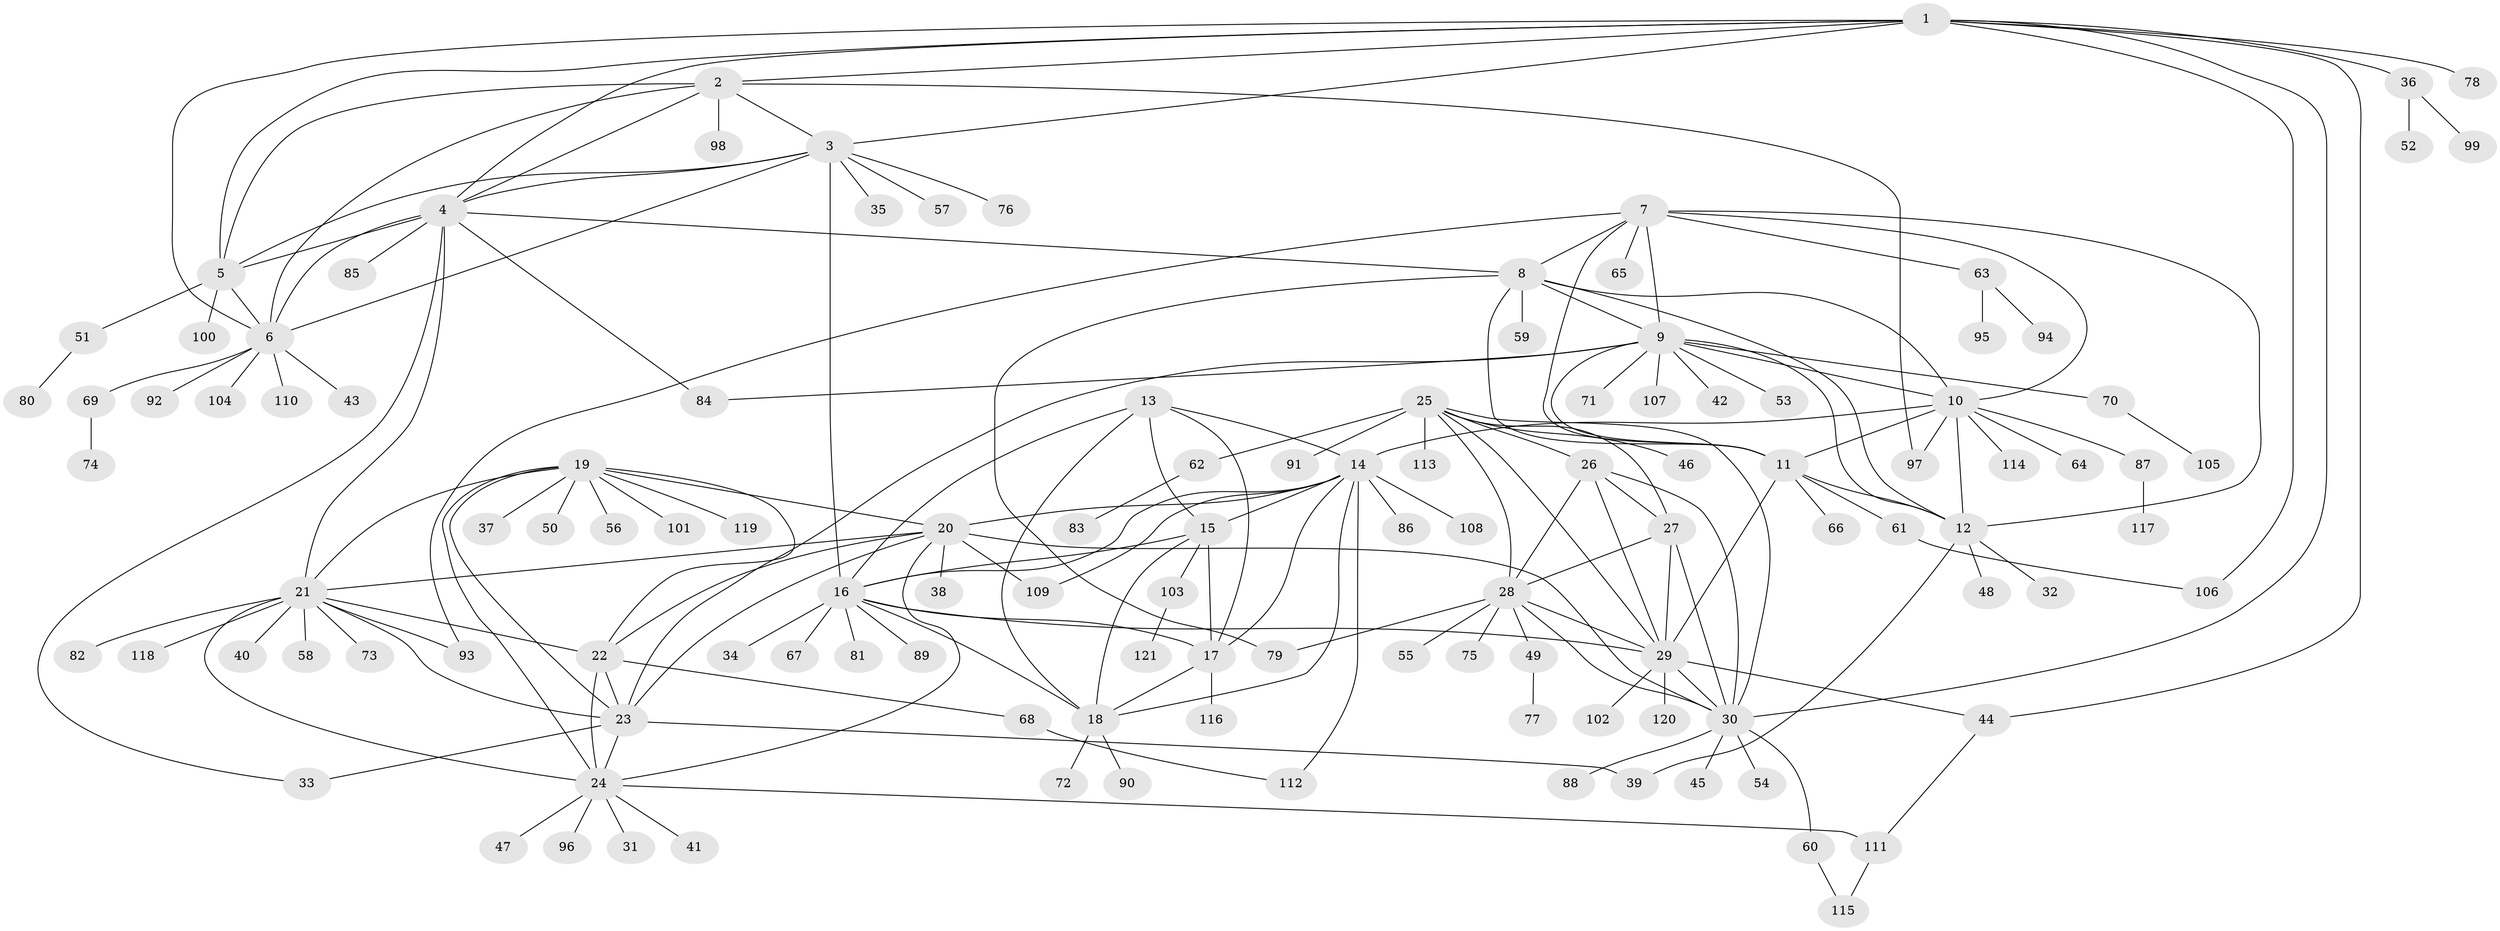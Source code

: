 // coarse degree distribution, {4: 0.05555555555555555, 1: 0.7777777777777778, 19: 0.027777777777777776, 7: 0.027777777777777776, 6: 0.05555555555555555, 2: 0.05555555555555555}
// Generated by graph-tools (version 1.1) at 2025/59/03/04/25 21:59:08]
// undirected, 121 vertices, 188 edges
graph export_dot {
graph [start="1"]
  node [color=gray90,style=filled];
  1;
  2;
  3;
  4;
  5;
  6;
  7;
  8;
  9;
  10;
  11;
  12;
  13;
  14;
  15;
  16;
  17;
  18;
  19;
  20;
  21;
  22;
  23;
  24;
  25;
  26;
  27;
  28;
  29;
  30;
  31;
  32;
  33;
  34;
  35;
  36;
  37;
  38;
  39;
  40;
  41;
  42;
  43;
  44;
  45;
  46;
  47;
  48;
  49;
  50;
  51;
  52;
  53;
  54;
  55;
  56;
  57;
  58;
  59;
  60;
  61;
  62;
  63;
  64;
  65;
  66;
  67;
  68;
  69;
  70;
  71;
  72;
  73;
  74;
  75;
  76;
  77;
  78;
  79;
  80;
  81;
  82;
  83;
  84;
  85;
  86;
  87;
  88;
  89;
  90;
  91;
  92;
  93;
  94;
  95;
  96;
  97;
  98;
  99;
  100;
  101;
  102;
  103;
  104;
  105;
  106;
  107;
  108;
  109;
  110;
  111;
  112;
  113;
  114;
  115;
  116;
  117;
  118;
  119;
  120;
  121;
  1 -- 2;
  1 -- 3;
  1 -- 4;
  1 -- 5;
  1 -- 6;
  1 -- 30;
  1 -- 36;
  1 -- 44;
  1 -- 78;
  1 -- 106;
  2 -- 3;
  2 -- 4;
  2 -- 5;
  2 -- 6;
  2 -- 97;
  2 -- 98;
  3 -- 4;
  3 -- 5;
  3 -- 6;
  3 -- 16;
  3 -- 35;
  3 -- 57;
  3 -- 76;
  4 -- 5;
  4 -- 6;
  4 -- 8;
  4 -- 21;
  4 -- 33;
  4 -- 84;
  4 -- 85;
  5 -- 6;
  5 -- 51;
  5 -- 100;
  6 -- 43;
  6 -- 69;
  6 -- 92;
  6 -- 104;
  6 -- 110;
  7 -- 8;
  7 -- 9;
  7 -- 10;
  7 -- 11;
  7 -- 12;
  7 -- 63;
  7 -- 65;
  7 -- 93;
  8 -- 9;
  8 -- 10;
  8 -- 11;
  8 -- 12;
  8 -- 59;
  8 -- 79;
  9 -- 10;
  9 -- 11;
  9 -- 12;
  9 -- 23;
  9 -- 42;
  9 -- 53;
  9 -- 70;
  9 -- 71;
  9 -- 84;
  9 -- 107;
  10 -- 11;
  10 -- 12;
  10 -- 14;
  10 -- 64;
  10 -- 87;
  10 -- 97;
  10 -- 114;
  11 -- 12;
  11 -- 29;
  11 -- 61;
  11 -- 66;
  12 -- 32;
  12 -- 39;
  12 -- 48;
  13 -- 14;
  13 -- 15;
  13 -- 16;
  13 -- 17;
  13 -- 18;
  14 -- 15;
  14 -- 16;
  14 -- 17;
  14 -- 18;
  14 -- 20;
  14 -- 86;
  14 -- 108;
  14 -- 109;
  14 -- 112;
  15 -- 16;
  15 -- 17;
  15 -- 18;
  15 -- 103;
  16 -- 17;
  16 -- 18;
  16 -- 29;
  16 -- 34;
  16 -- 67;
  16 -- 81;
  16 -- 89;
  17 -- 18;
  17 -- 116;
  18 -- 72;
  18 -- 90;
  19 -- 20;
  19 -- 21;
  19 -- 22;
  19 -- 23;
  19 -- 24;
  19 -- 37;
  19 -- 50;
  19 -- 56;
  19 -- 101;
  19 -- 119;
  20 -- 21;
  20 -- 22;
  20 -- 23;
  20 -- 24;
  20 -- 30;
  20 -- 38;
  20 -- 109;
  21 -- 22;
  21 -- 23;
  21 -- 24;
  21 -- 40;
  21 -- 58;
  21 -- 73;
  21 -- 82;
  21 -- 93;
  21 -- 118;
  22 -- 23;
  22 -- 24;
  22 -- 68;
  23 -- 24;
  23 -- 33;
  23 -- 39;
  24 -- 31;
  24 -- 41;
  24 -- 47;
  24 -- 96;
  24 -- 111;
  25 -- 26;
  25 -- 27;
  25 -- 28;
  25 -- 29;
  25 -- 30;
  25 -- 46;
  25 -- 62;
  25 -- 91;
  25 -- 113;
  26 -- 27;
  26 -- 28;
  26 -- 29;
  26 -- 30;
  27 -- 28;
  27 -- 29;
  27 -- 30;
  28 -- 29;
  28 -- 30;
  28 -- 49;
  28 -- 55;
  28 -- 75;
  28 -- 79;
  29 -- 30;
  29 -- 44;
  29 -- 102;
  29 -- 120;
  30 -- 45;
  30 -- 54;
  30 -- 60;
  30 -- 88;
  36 -- 52;
  36 -- 99;
  44 -- 111;
  49 -- 77;
  51 -- 80;
  60 -- 115;
  61 -- 106;
  62 -- 83;
  63 -- 94;
  63 -- 95;
  68 -- 112;
  69 -- 74;
  70 -- 105;
  87 -- 117;
  103 -- 121;
  111 -- 115;
}
